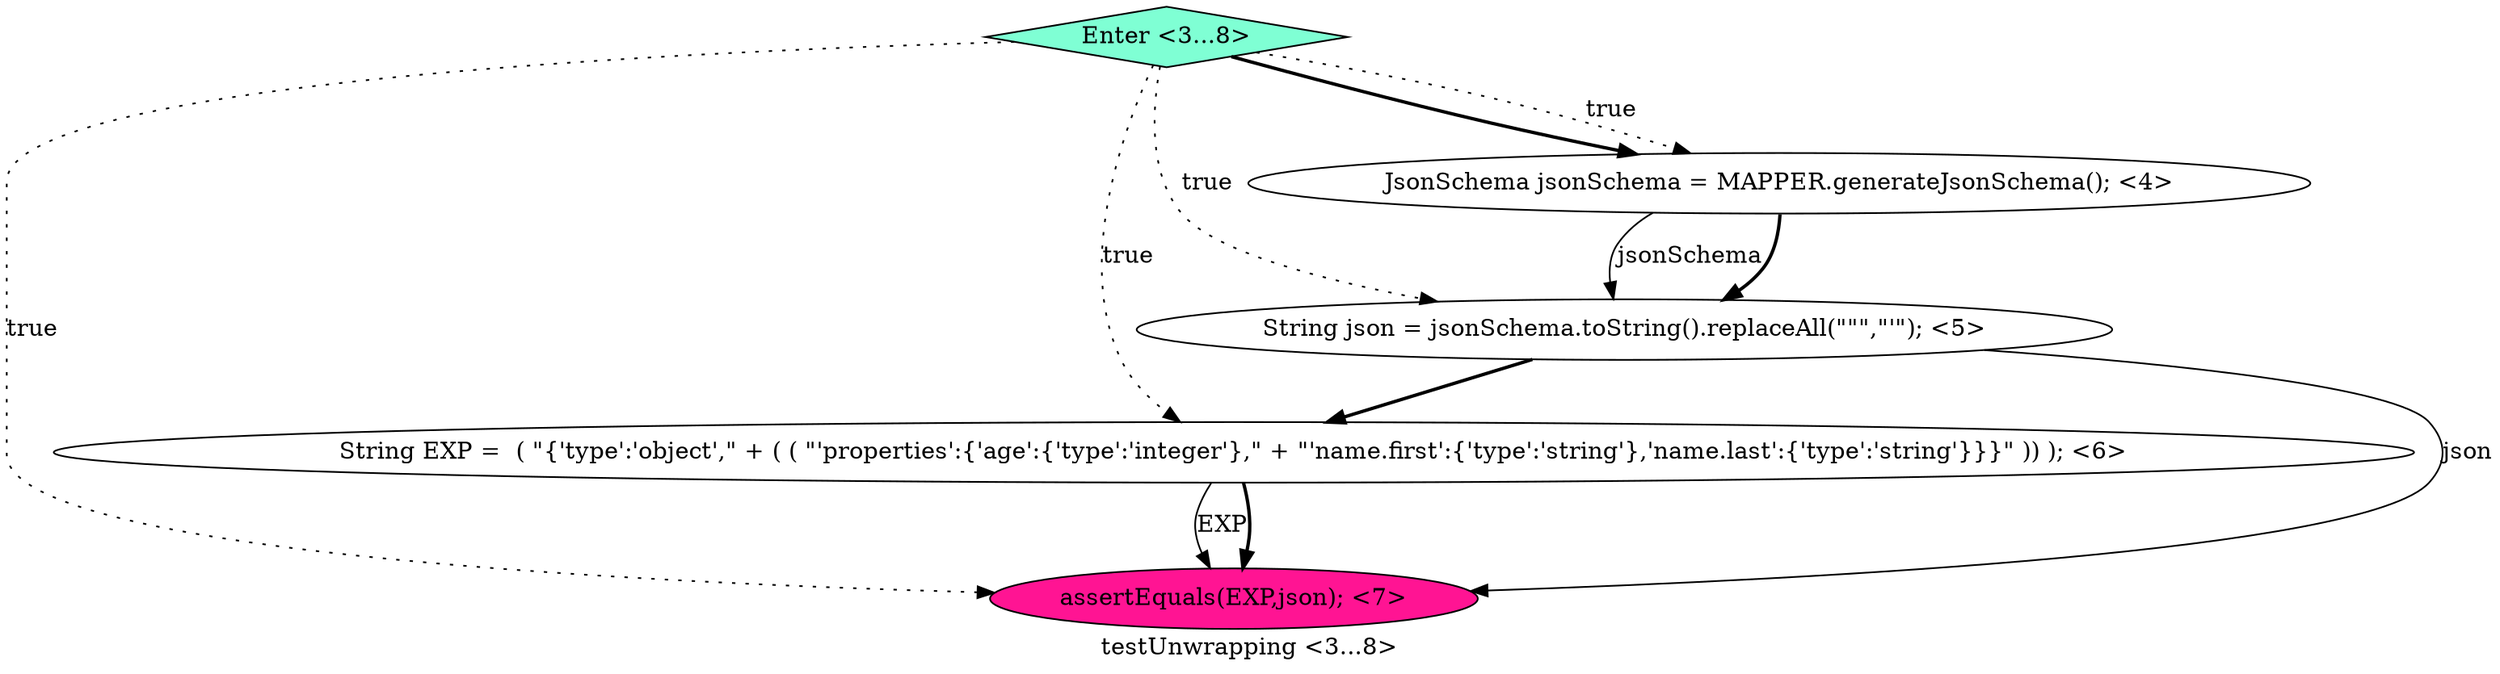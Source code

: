 digraph PDG {
label = "testUnwrapping <3...8>";
0.2 [style = filled, label = "String EXP =  ( \"{'type':'object',\" + ( ( \"'properties':{'age':{'type':'integer'},\" + \"'name.first':{'type':'string'},'name.last':{'type':'string'}}}\" )) ); <6>", fillcolor = white, shape = ellipse];
0.4 [style = filled, label = "Enter <3...8>", fillcolor = aquamarine, shape = diamond];
0.3 [style = filled, label = "assertEquals(EXP,json); <7>", fillcolor = deeppink, shape = ellipse];
0.1 [style = filled, label = "String json = jsonSchema.toString().replaceAll(\"\"\",\"'\"); <5>", fillcolor = white, shape = ellipse];
0.0 [style = filled, label = "JsonSchema jsonSchema = MAPPER.generateJsonSchema(); <4>", fillcolor = white, shape = ellipse];
0.0 -> 0.1 [style = solid, label="jsonSchema"];
0.0 -> 0.1 [style = bold, label=""];
0.1 -> 0.2 [style = bold, label=""];
0.1 -> 0.3 [style = solid, label="json"];
0.2 -> 0.3 [style = solid, label="EXP"];
0.2 -> 0.3 [style = bold, label=""];
0.4 -> 0.0 [style = dotted, label="true"];
0.4 -> 0.0 [style = bold, label=""];
0.4 -> 0.1 [style = dotted, label="true"];
0.4 -> 0.2 [style = dotted, label="true"];
0.4 -> 0.3 [style = dotted, label="true"];
}
